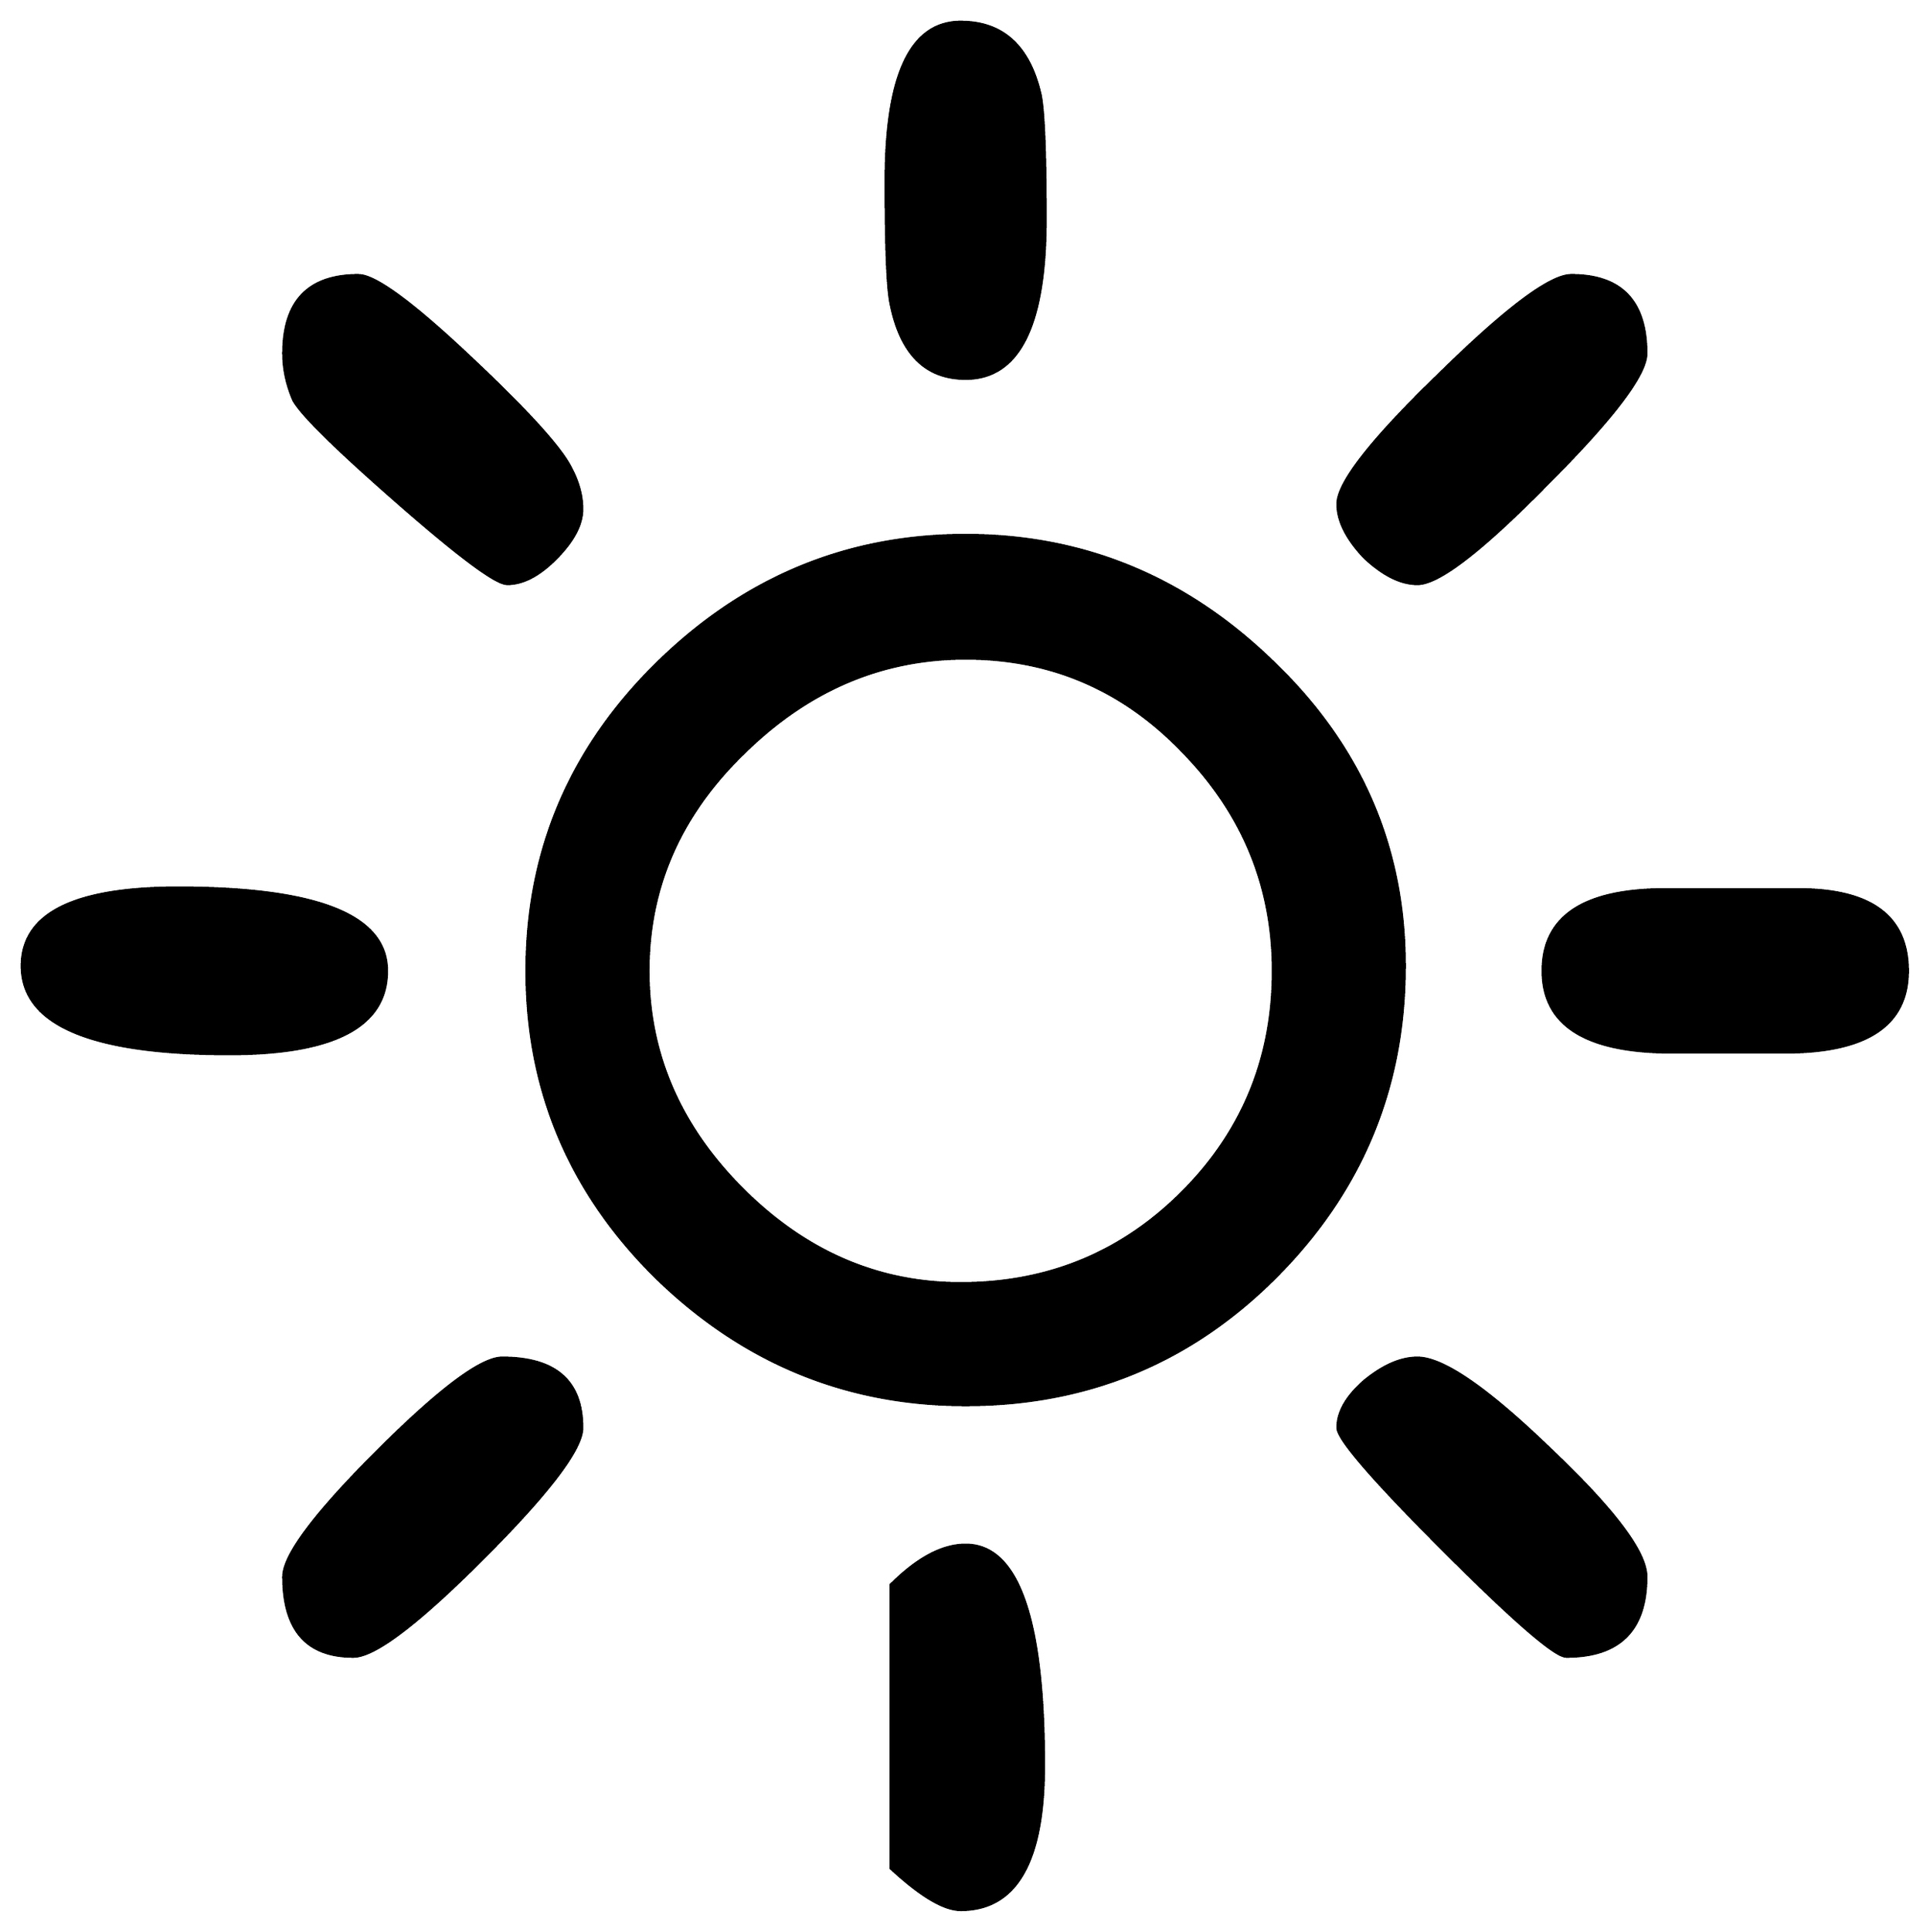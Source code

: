 


\begin{tikzpicture}[y=0.80pt, x=0.80pt, yscale=-1.0, xscale=1.0, inner sep=0pt, outer sep=0pt]
\begin{scope}[shift={(100.0,1793.0)},nonzero rule]
  \path[draw=.,fill=.,line width=1.600pt] (1063.0,-1039.0) ..
    controls (1063.0,-1026.333) and (1043.0,-1000.0) ..
    (1003.0,-960.0) .. controls (963.667,-920.0) and
    (937.667,-900.0) .. (925.0,-900.0) .. controls (915.0,-900.0)
    and (904.333,-905.333) .. (893.0,-916.0) .. controls
    (882.333,-927.333) and (877.0,-938.0) .. (877.0,-948.0) ..
    controls (877.0,-960.667) and (897.333,-986.667) ..
    (938.0,-1026.0) .. controls (978.667,-1066.0) and
    (1005.333,-1086.0) .. (1018.0,-1086.0) .. controls
    (1048.0,-1086.0) and (1063.0,-1070.333) .. (1063.0,-1039.0) --
    cycle(700.0,-1120.0) .. controls (700.0,-1056.0) and
    (684.0,-1024.0) .. (652.0,-1024.0) .. controls
    (628.0,-1024.0) and (613.0,-1039.0) .. (607.0,-1069.0) ..
    controls (605.0,-1078.333) and (604.0,-1103.0) ..
    (604.0,-1143.0) .. controls (604.0,-1207.0) and
    (619.0,-1239.0) .. (649.0,-1239.0) .. controls
    (674.333,-1239.0) and (690.333,-1224.333) .. (697.0,-1195.0) ..
    controls (699.0,-1185.0) and (700.0,-1160.0) ..
    (700.0,-1120.0) -- cycle(1221.0,-666.0) .. controls
    (1221.0,-633.333) and (1196.333,-617.0) .. (1147.0,-617.0) --
    (1079.0,-617.0) .. controls (1027.0,-617.0) and
    (1001.0,-633.333) .. (1001.0,-666.0) .. controls
    (1001.0,-698.667) and (1025.667,-715.0) .. (1075.0,-715.0) --
    (1155.0,-715.0) .. controls (1199.0,-715.0) and
    (1221.0,-698.667) .. (1221.0,-666.0) -- cycle(420.0,-945.0) ..
    controls (420.0,-935.667) and (414.667,-925.667) .. (404.0,-915.0)
    .. controls (394.0,-905.0) and (384.333,-900.0) ..
    (375.0,-900.0) .. controls (368.333,-900.0) and (346.333,-916.333)
    .. (309.0,-949.0) .. controls (271.667,-981.667) and
    (250.667,-1002.333) .. (246.0,-1011.0) .. controls
    (242.0,-1020.333) and (240.0,-1029.667) .. (240.0,-1039.0) ..
    controls (240.0,-1070.333) and (255.0,-1086.0) ..
    (285.0,-1086.0) .. controls (295.0,-1086.0) and
    (317.333,-1069.667) .. (352.0,-1037.0) .. controls
    (384.667,-1006.333) and (404.667,-984.667) .. (412.0,-972.0) ..
    controls (417.333,-962.667) and (420.0,-953.667) .. (420.0,-945.0)
    -- cycle(917.0,-669.0) .. controls (917.0,-595.667) and
    (891.0,-533.0) .. (839.0,-481.0) .. controls (787.667,-429.667)
    and (725.333,-404.0) .. (652.0,-404.0) .. controls
    (580.0,-404.0) and (517.667,-429.667) .. (465.0,-481.0) ..
    controls (413.0,-532.333) and (387.0,-594.0) .. (387.0,-666.0)
    .. controls (387.0,-738.0) and (413.0,-799.667) ..
    (465.0,-851.0) .. controls (517.667,-903.0) and (580.0,-929.0)
    .. (652.0,-929.0) .. controls (723.333,-929.0) and
    (785.333,-903.333) .. (838.0,-852.0) .. controls (890.667,-801.333)
    and (917.0,-740.333) .. (917.0,-669.0) -- cycle(1063.0,-300.0)
    .. controls (1063.0,-268.0) and (1047.0,-252.0) ..
    (1015.0,-252.0) .. controls (1008.333,-252.0) and
    (983.667,-273.333) .. (941.0,-316.0) .. controls (898.333,-358.667)
    and (877.0,-383.333) .. (877.0,-390.0) .. controls
    (877.0,-399.333) and (882.333,-408.667) .. (893.0,-418.0) ..
    controls (904.333,-427.333) and (915.0,-432.0) .. (925.0,-432.0)
    .. controls (940.333,-432.0) and (967.0,-413.667) ..
    (1005.0,-377.0) .. controls (1043.667,-340.333) and
    (1063.0,-314.667) .. (1063.0,-300.0) -- cycle(699.0,-186.0) ..
    controls (699.0,-128.0) and (682.333,-99.0) .. (649.0,-99.0)
    .. controls (639.0,-99.0) and (625.0,-107.333) ..
    (607.0,-124.0) -- (607.0,-295.0) .. controls (623.0,-311.0)
    and (638.0,-319.0) .. (652.0,-319.0) .. controls
    (683.333,-319.0) and (699.0,-274.667) .. (699.0,-186.0) --
    cycle(302.0,-666.0) .. controls (302.0,-632.667) and
    (270.333,-616.0) .. (207.0,-616.0) .. controls (123.667,-616.0)
    and (82.0,-633.667) .. (82.0,-669.0) .. controls (82.0,-700.333)
    and (113.333,-716.0) .. (176.0,-716.0) .. controls
    (260.0,-716.0) and (302.0,-699.333) .. (302.0,-666.0) --
    cycle(420.0,-390.0) .. controls (420.0,-377.333) and
    (400.0,-351.0) .. (360.0,-311.0) .. controls (320.667,-271.667)
    and (294.667,-252.0) .. (282.0,-252.0) .. controls
    (254.0,-252.0) and (240.0,-268.0) .. (240.0,-300.0) ..
    controls (240.0,-312.667) and (258.667,-337.667) .. (296.0,-375.0)
    .. controls (334.0,-413.0) and (359.333,-432.0) ..
    (372.0,-432.0) .. controls (404.0,-432.0) and (420.0,-418.0)
    .. (420.0,-390.0) -- cycle(838.0,-666.0) .. controls
    (838.0,-717.333) and (819.667,-761.667) .. (783.0,-799.0) ..
    controls (747.0,-836.333) and (703.333,-855.0) .. (652.0,-855.0)
    .. controls (601.333,-855.0) and (556.667,-836.0) ..
    (518.0,-798.0) .. controls (479.333,-760.667) and (460.0,-716.667)
    .. (460.0,-666.0) .. controls (460.0,-616.0) and
    (479.0,-572.0) .. (517.0,-534.0) .. controls (555.0,-496.0)
    and (599.0,-477.0) .. (649.0,-477.0) .. controls
    (701.667,-477.0) and (746.333,-495.333) .. (783.0,-532.0) ..
    controls (819.667,-568.667) and (838.0,-613.333) .. (838.0,-666.0)
    -- cycle;
\end{scope}

\end{tikzpicture}

